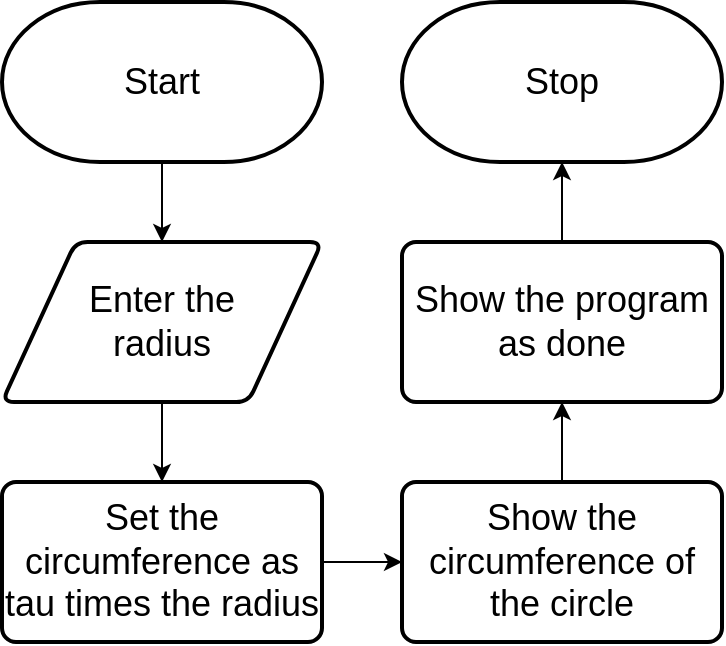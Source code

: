 <mxfile>
    <diagram id="A_tYOe9iZ1WcpGx81PBD" name="Page-1">
        <mxGraphModel dx="1069" dy="435" grid="1" gridSize="10" guides="1" tooltips="1" connect="1" arrows="1" fold="1" page="1" pageScale="1" pageWidth="827" pageHeight="1169" math="0" shadow="0">
            <root>
                <mxCell id="0"/>
                <mxCell id="1" parent="0"/>
                <mxCell id="27" style="edgeStyle=none;html=1;entryX=0.5;entryY=0;entryDx=0;entryDy=0;fontSize=16;" edge="1" parent="1" source="24" target="26">
                    <mxGeometry relative="1" as="geometry"/>
                </mxCell>
                <mxCell id="24" value="&lt;font style=&quot;font-size: 18px&quot;&gt;Start&lt;/font&gt;" style="strokeWidth=2;html=1;shape=mxgraph.flowchart.terminator;whiteSpace=wrap;" vertex="1" parent="1">
                    <mxGeometry x="280" y="160" width="160" height="80" as="geometry"/>
                </mxCell>
                <mxCell id="25" value="&lt;font style=&quot;font-size: 18px&quot;&gt;Stop&lt;/font&gt;" style="strokeWidth=2;html=1;shape=mxgraph.flowchart.terminator;whiteSpace=wrap;" vertex="1" parent="1">
                    <mxGeometry x="480" y="160" width="160" height="80" as="geometry"/>
                </mxCell>
                <mxCell id="29" style="edgeStyle=none;html=1;entryX=0.5;entryY=0;entryDx=0;entryDy=0;fontSize=18;" edge="1" parent="1" source="26" target="28">
                    <mxGeometry relative="1" as="geometry"/>
                </mxCell>
                <mxCell id="26" value="&lt;font style=&quot;font-size: 18px&quot;&gt;Enter the&lt;br&gt;radius&lt;/font&gt;" style="shape=parallelogram;html=1;strokeWidth=2;perimeter=parallelogramPerimeter;whiteSpace=wrap;rounded=1;arcSize=12;size=0.23;fontSize=18;" vertex="1" parent="1">
                    <mxGeometry x="280" y="280" width="160" height="80" as="geometry"/>
                </mxCell>
                <mxCell id="31" style="edgeStyle=none;html=1;entryX=0;entryY=0.5;entryDx=0;entryDy=0;fontSize=18;" edge="1" parent="1" source="28">
                    <mxGeometry relative="1" as="geometry">
                        <mxPoint x="480" y="440" as="targetPoint"/>
                    </mxGeometry>
                </mxCell>
                <mxCell id="28" value="&lt;font style=&quot;font-size: 18px&quot;&gt;Set the circumference as tau times the radius&lt;/font&gt;" style="rounded=1;whiteSpace=wrap;html=1;absoluteArcSize=1;arcSize=14;strokeWidth=2;fontSize=16;" vertex="1" parent="1">
                    <mxGeometry x="280" y="400" width="160" height="80" as="geometry"/>
                </mxCell>
                <mxCell id="34" value="" style="edgeStyle=none;html=1;fontSize=18;" edge="1" parent="1" source="32" target="33">
                    <mxGeometry relative="1" as="geometry"/>
                </mxCell>
                <mxCell id="32" value="&lt;font style=&quot;font-size: 18px&quot;&gt;Show the circumference of the circle&lt;/font&gt;" style="rounded=1;whiteSpace=wrap;html=1;absoluteArcSize=1;arcSize=14;strokeWidth=2;fontSize=16;" vertex="1" parent="1">
                    <mxGeometry x="480" y="400" width="160" height="80" as="geometry"/>
                </mxCell>
                <mxCell id="35" style="edgeStyle=none;html=1;entryX=0.5;entryY=1;entryDx=0;entryDy=0;entryPerimeter=0;fontSize=18;" edge="1" parent="1" source="33" target="25">
                    <mxGeometry relative="1" as="geometry"/>
                </mxCell>
                <mxCell id="33" value="&lt;font style=&quot;font-size: 18px&quot;&gt;Show the program as done&lt;/font&gt;" style="rounded=1;whiteSpace=wrap;html=1;absoluteArcSize=1;arcSize=14;strokeWidth=2;fontSize=16;" vertex="1" parent="1">
                    <mxGeometry x="480" y="280" width="160" height="80" as="geometry"/>
                </mxCell>
            </root>
        </mxGraphModel>
    </diagram>
</mxfile>
